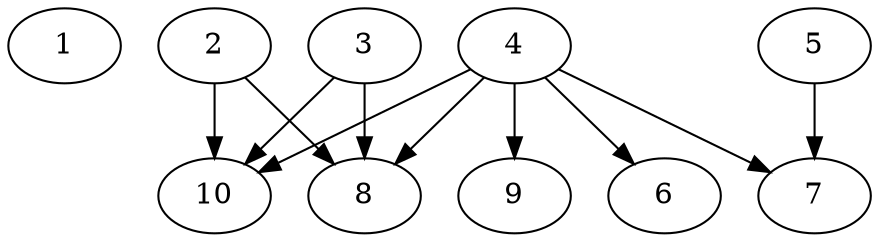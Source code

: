 // DAG automatically generated by daggen at Tue Aug  6 16:21:19 2019
// ./daggen --dot -n 10 --ccr 0.5 --fat 0.8 --regular 0.5 --density 0.6 --mindata 5242880 --maxdata 52428800 
digraph G {
  1 [size="50122752", alpha="0.00", expect_size="25061376"] 
  2 [size="48377856", alpha="0.09", expect_size="24188928"] 
  2 -> 8 [size ="24188928"]
  2 -> 10 [size ="24188928"]
  3 [size="27170816", alpha="0.14", expect_size="13585408"] 
  3 -> 8 [size ="13585408"]
  3 -> 10 [size ="13585408"]
  4 [size="29276160", alpha="0.18", expect_size="14638080"] 
  4 -> 6 [size ="14638080"]
  4 -> 7 [size ="14638080"]
  4 -> 8 [size ="14638080"]
  4 -> 9 [size ="14638080"]
  4 -> 10 [size ="14638080"]
  5 [size="40183808", alpha="0.10", expect_size="20091904"] 
  5 -> 7 [size ="20091904"]
  6 [size="26181632", alpha="0.11", expect_size="13090816"] 
  7 [size="61208576", alpha="0.16", expect_size="30604288"] 
  8 [size="73490432", alpha="0.01", expect_size="36745216"] 
  9 [size="78921728", alpha="0.14", expect_size="39460864"] 
  10 [size="33658880", alpha="0.02", expect_size="16829440"] 
}
